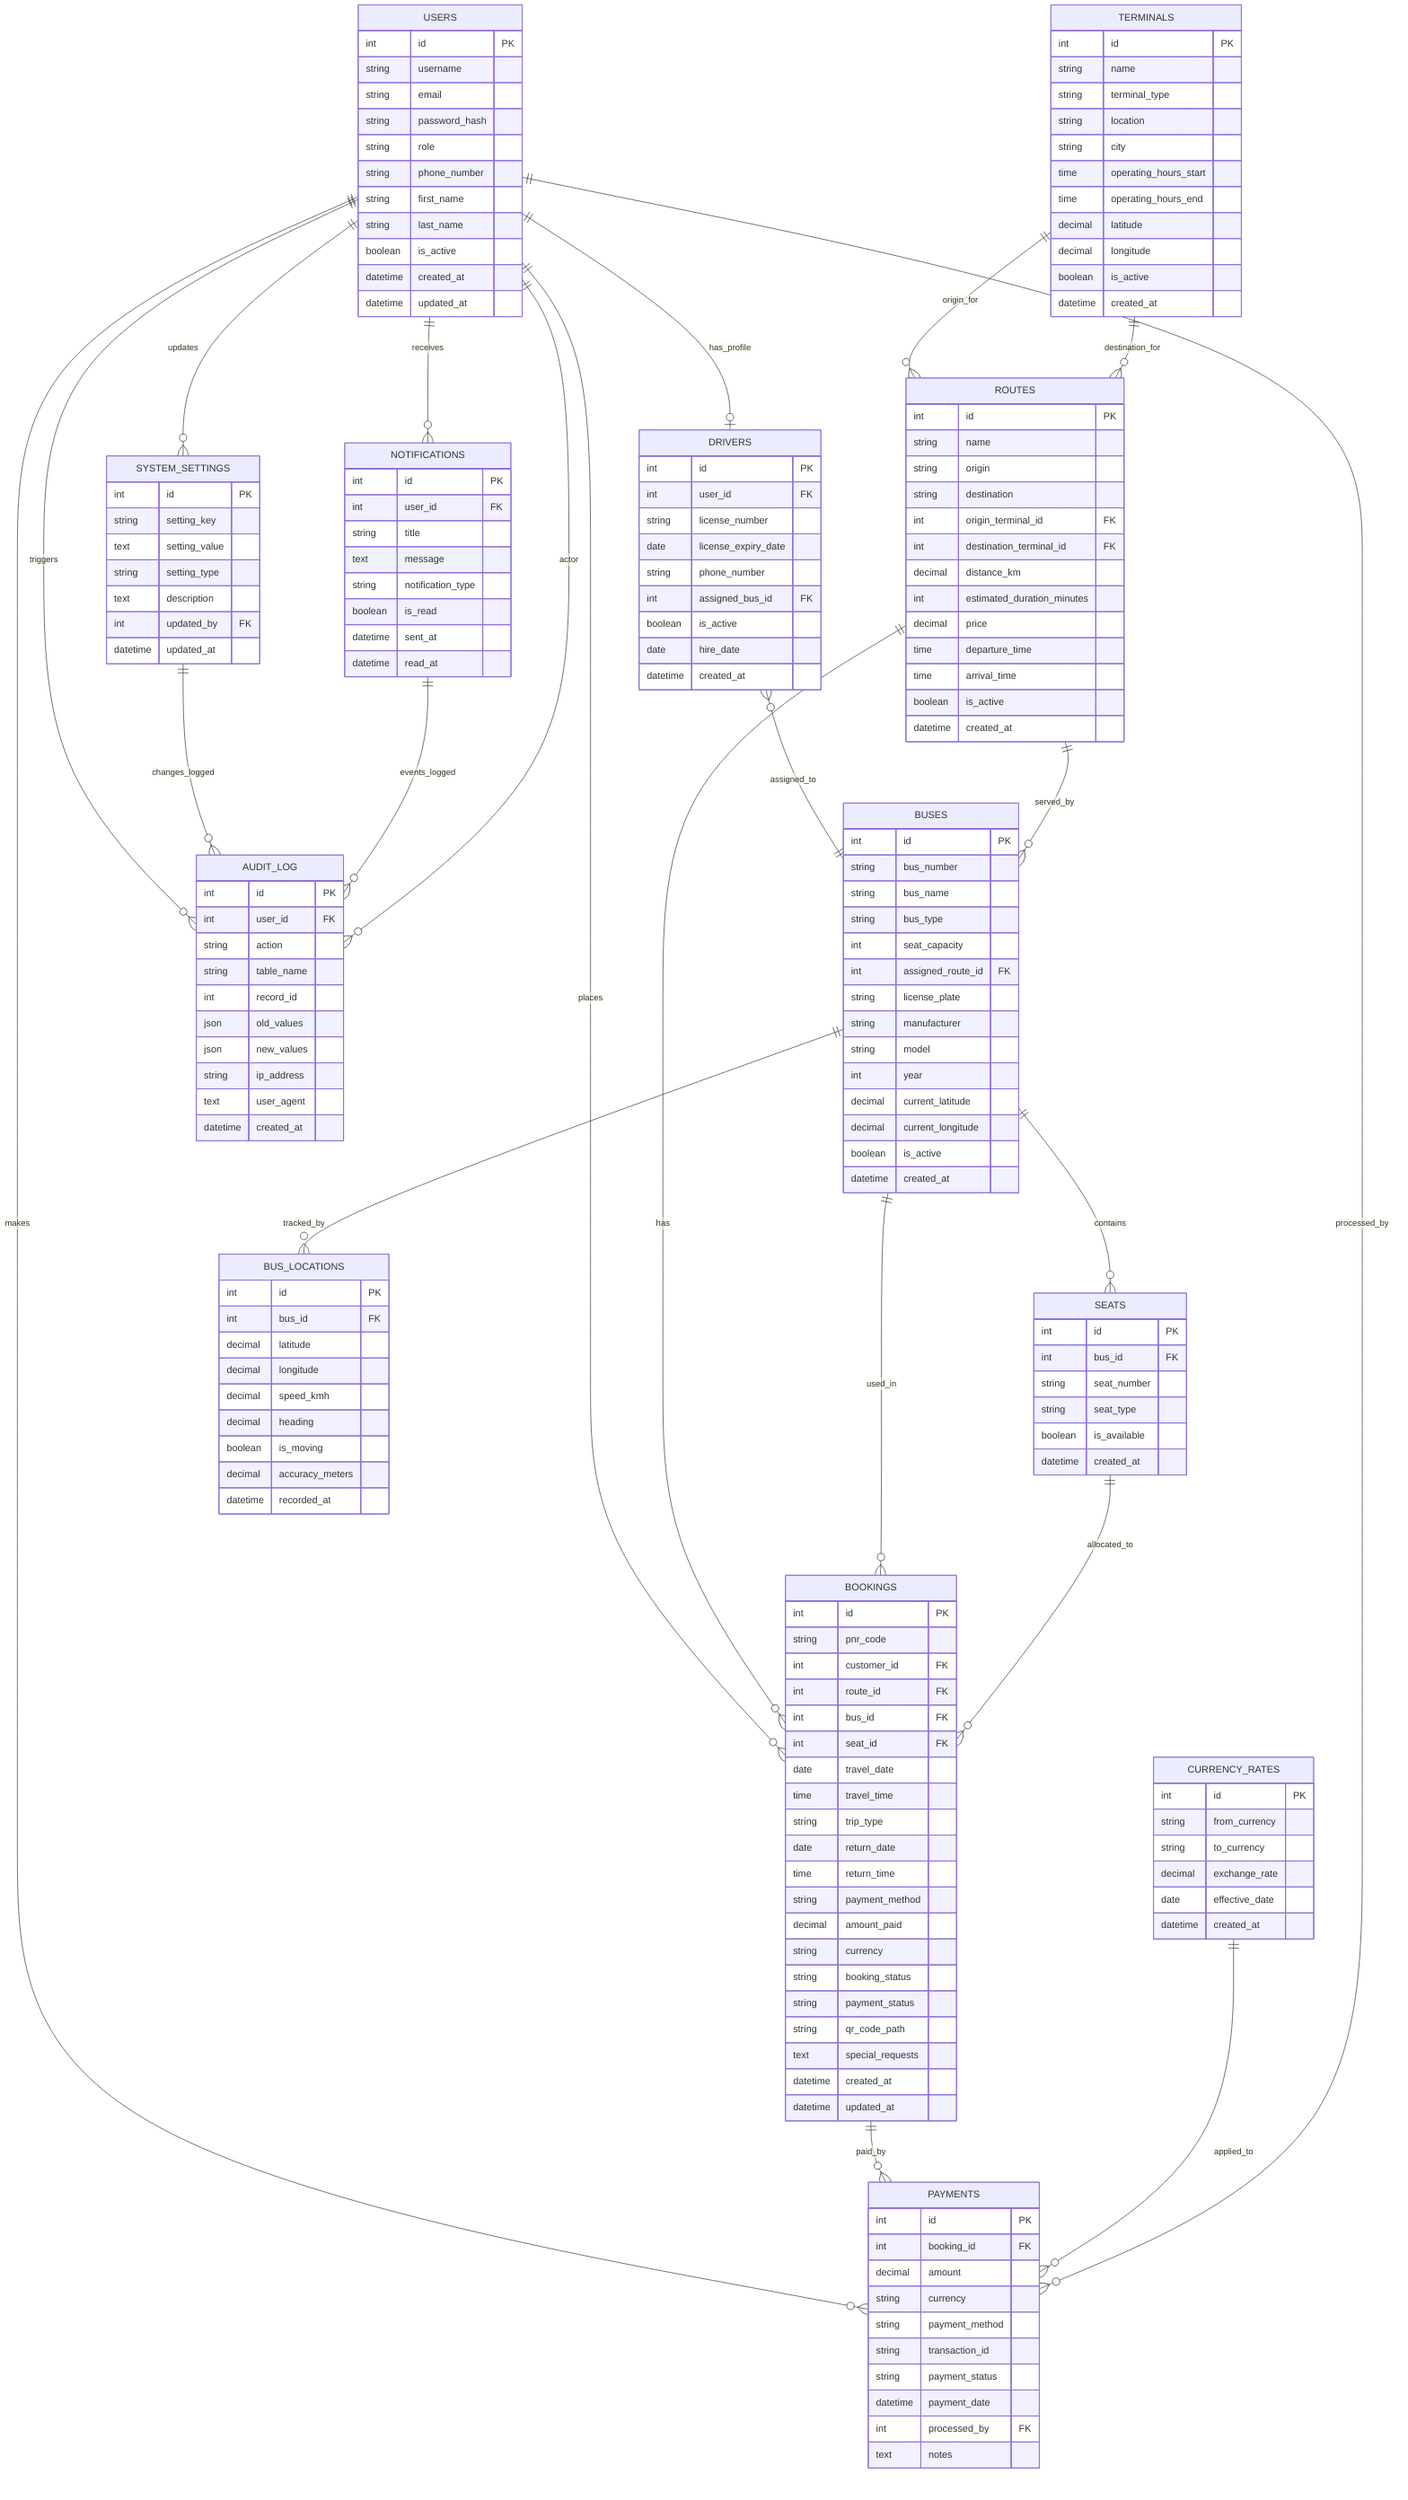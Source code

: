 erDiagram
    USERS {
        int id PK
        string username
        string email
        string password_hash
        string role
        string phone_number
        string first_name
        string last_name
        boolean is_active
        datetime created_at
        datetime updated_at
    }

    DRIVERS {
        int id PK
        int user_id FK
        string license_number
        date license_expiry_date
        string phone_number
        int assigned_bus_id FK
        boolean is_active
        date hire_date
        datetime created_at
    }

    TERMINALS {
        int id PK
        string name
        string terminal_type
        string location
        string city
        time operating_hours_start
        time operating_hours_end
        decimal latitude
        decimal longitude
        boolean is_active
        datetime created_at
    }

    ROUTES {
        int id PK
        string name
        string origin
        string destination
        int origin_terminal_id FK
        int destination_terminal_id FK
        decimal distance_km
        int estimated_duration_minutes
        decimal price
        time departure_time
        time arrival_time
        boolean is_active
        datetime created_at
    }

    BUSES {
        int id PK
        string bus_number
        string bus_name
        string bus_type
        int seat_capacity
        int assigned_route_id FK
        string license_plate
        string manufacturer
        string model
        int year
        decimal current_latitude
        decimal current_longitude
        boolean is_active
        datetime created_at
    }

    SEATS {
        int id PK
        int bus_id FK
        string seat_number
        string seat_type
        boolean is_available
        datetime created_at
    }

    BOOKINGS {
        int id PK
        string pnr_code
        int customer_id FK
        int route_id FK
        int bus_id FK
        int seat_id FK
        date travel_date
        time travel_time
        string trip_type
        date return_date
        time return_time
        string payment_method
        decimal amount_paid
        string currency
        string booking_status
        string payment_status
        string qr_code_path
        text special_requests
        datetime created_at
        datetime updated_at
    }

    BUS_LOCATIONS {
        int id PK
        int bus_id FK
        decimal latitude
        decimal longitude
        decimal speed_kmh
        decimal heading
        boolean is_moving
        decimal accuracy_meters
        datetime recorded_at
    }

    PAYMENTS {
        int id PK
        int booking_id FK
        decimal amount
        string currency
        string payment_method
        string transaction_id
        string payment_status
        datetime payment_date
        int processed_by FK
        text notes
    }

    CURRENCY_RATES {
        int id PK
        string from_currency
        string to_currency
        decimal exchange_rate
        date effective_date
        datetime created_at
    }

    NOTIFICATIONS {
        int id PK
        int user_id FK
        string title
        text message
        string notification_type
        boolean is_read
        datetime sent_at
        datetime read_at
    }

    SYSTEM_SETTINGS {
        int id PK
        string setting_key
        text setting_value
        string setting_type
        text description
        int updated_by FK
        datetime updated_at
    }

    AUDIT_LOG {
        int id PK
        int user_id FK
        string action
        string table_name
        int record_id
        json old_values
        json new_values
        string ip_address
        text user_agent
        datetime created_at
    }

    %% Relationships
    USERS ||--o{ BOOKINGS : places
    USERS ||--o{ NOTIFICATIONS : receives
    USERS ||--o{ PAYMENTS : makes
    USERS ||--o{ AUDIT_LOG : triggers
    USERS ||--o| DRIVERS : has_profile
    USERS ||--o{ SYSTEM_SETTINGS : updates

    DRIVERS }o--|| BUSES : assigned_to

    TERMINALS ||--o{ ROUTES : origin_for
    TERMINALS ||--o{ ROUTES : destination_for

    ROUTES ||--o{ BOOKINGS : has
    ROUTES ||--o{ BUSES : served_by

    BUSES ||--o{ SEATS : contains
    BUSES ||--o{ BOOKINGS : used_in
    BUSES ||--o{ BUS_LOCATIONS : tracked_by

    SEATS ||--o{ BOOKINGS : allocated_to

    BOOKINGS ||--o{ PAYMENTS : paid_by

    PAYMENTS }o--|| USERS : processed_by

    CURRENCY_RATES ||--o{ PAYMENTS : applied_to

    SYSTEM_SETTINGS ||--o{ AUDIT_LOG : changes_logged

    NOTIFICATIONS ||--o{ AUDIT_LOG : events_logged

    AUDIT_LOG }o--|| USERS : actor
